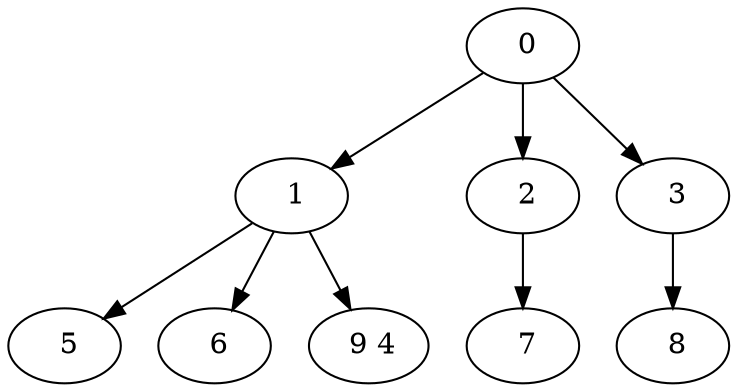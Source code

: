digraph mytree {
" 0" -> " 1";
" 0" -> " 2";
" 0" -> " 3";
" 1" -> " 5";
" 1" -> " 6";
" 1" -> " 9 4";
" 2" -> " 7";
" 3" -> " 8";
" 5";
" 6";
" 9 4";
" 7";
" 8";
}
